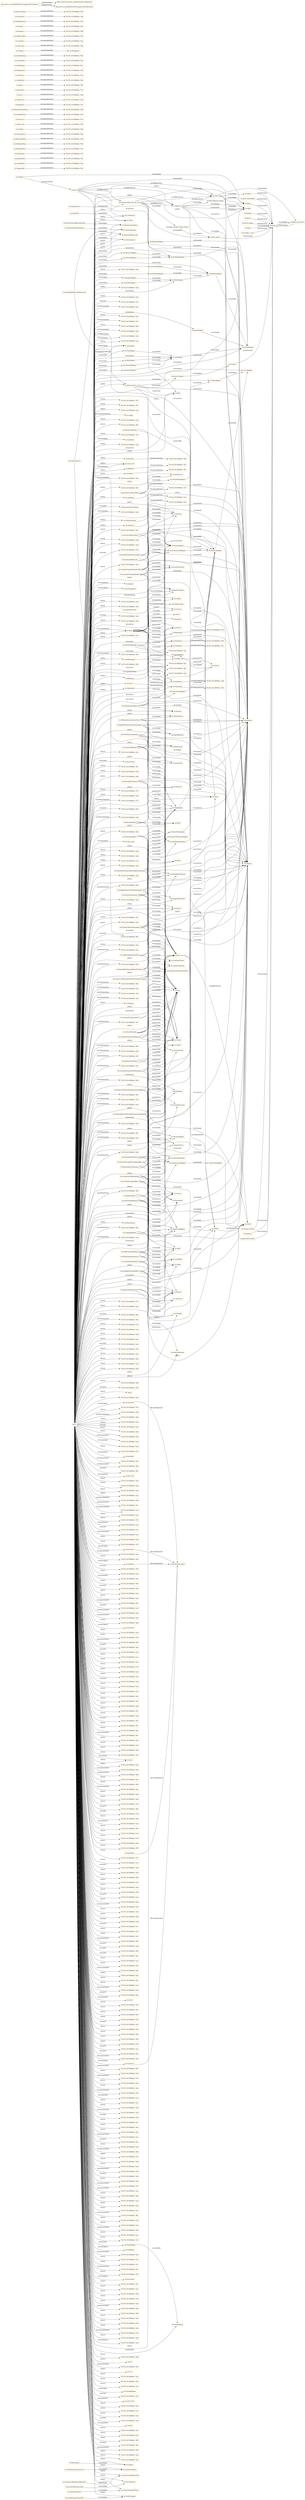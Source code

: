 digraph ar2dtool_diagram { 
rankdir=LR;
size="1501"
node [shape = rectangle, color="orange"]; "vin:DryWine" "vin:Tempranillo" "76157b:187c9f59d0a:-7fa4" "76157b:187c9f59d0a:-7f7a" "vin:AlsatianWine" "76157b:187c9f59d0a:-7f73" "vin:RedTableWine" "vin:FullBodiedWine" "76157b:187c9f59d0a:-7f55" "76157b:187c9f59d0a:-7ffc" "76157b:187c9f59d0a:-7ed6" "76157b:187c9f59d0a:-7fb5" "76157b:187c9f59d0a:-7f84" "76157b:187c9f59d0a:-7f80" "76157b:187c9f59d0a:-7fc8" "vin:Meursault" "76157b:187c9f59d0a:-7f19" "76157b:187c9f59d0a:-7eb9" "vin:DryWhiteWine" "vin:GermanWine" "76157b:187c9f59d0a:-7edd" "vin:Beaujolais" "76157b:187c9f59d0a:-7f2a" "vin:WhiteLoire" "vin:RedWine" "vin:Tours" "vin:RoseWine" "vin:Anjou" "76157b:187c9f59d0a:-7fbf" "76157b:187c9f59d0a:-7f3d" "vin:Riesling" "vin:SweetWine" "vin:WineBody" "76157b:187c9f59d0a:-7f0a" "vin:Medoc" "vin:RedBordeaux" "76157b:187c9f59d0a:-7ff4" "76157b:187c9f59d0a:-7f50" "vin:Quality" "76157b:187c9f59d0a:-7fa7" "vin:TableWine" "76157b:187c9f59d0a:-7fbb" "76157b:187c9f59d0a:-7ef3" "76157b:187c9f59d0a:-7f88" "vin:WineColor" "vin:StEmilion" "76157b:187c9f59d0a:-7ec6" "vin:DryRedWine" "vin:DryRiesling" "76157b:187c9f59d0a:-7f61" "76157b:187c9f59d0a:-7f8c" "76157b:187c9f59d0a:-7f27" "vin:WhiteBurgundy" "76157b:187c9f59d0a:-7f39" "vin:Bordeaux" "76157b:187c9f59d0a:-7ef7" "vin:Wine" "76157b:187c9f59d0a:-7f2d" "76157b:187c9f59d0a:-7f04" "76157b:187c9f59d0a:-7fe4" "vin:VintageYear" "76157b:187c9f59d0a:-7eff" "vin:RedBurgundy" "76157b:187c9f59d0a:-7ed2" "76157b:187c9f59d0a:-7f23" "76157b:187c9f59d0a:-7fa1" "vin:WhiteNonSweetWine" "vin:Burgundy" "76157b:187c9f59d0a:-7fc4" "76157b:187c9f59d0a:-7fd6" "76157b:187c9f59d0a:-7f6e" "vin:WineFlavor" "vin:Muscadet" "76157b:187c9f59d0a:-7fae" "vin:CaliforniaWine" "76157b:187c9f59d0a:-7eb5" "vin:Winery" "vin:WineSugar" "76157b:187c9f59d0a:-7f66" "76157b:187c9f59d0a:-7f76" "76157b:187c9f59d0a:-7ee3" "vin:ItalianWine" "76157b:187c9f59d0a:-7f4b" "76157b:187c9f59d0a:-7ead" "76157b:187c9f59d0a:-7f59" "vin:Pauillac" "vin:LateHarvest" "76157b:187c9f59d0a:-7f9c" "vin:WhiteBordeaux" "76157b:187c9f59d0a:-7fd2" "76157b:187c9f59d0a:-7f6a" "76157b:187c9f59d0a:-7fec" "vin:TexasWine" "vin:Loire" "76157b:187c9f59d0a:-7f94" "vin:Margaux" "76157b:187c9f59d0a:-7ed9" "76157b:187c9f59d0a:-7f8f" "76157b:187c9f59d0a:-7fcd" "vin:CotesDOr" "vin:AmericanWine" "vin:Country" "vin:DessertWine" "vin:IceWine" "76157b:187c9f59d0a:-7eef" "76157b:187c9f59d0a:-7f0e" "vin:WhiteTableWine" "76157b:187c9f59d0a:-7ebd" "vin:Vintage" "vin:EarlyHarvest" "76157b:187c9f59d0a:-7ee0" "vin:WineDescriptor" "76157b:187c9f59d0a:-7ec1" "vin:FrenchWine" "76157b:187c9f59d0a:-7ff8" "76157b:187c9f59d0a:-7ee6" "76157b:187c9f59d0a:-7ea9" "76157b:187c9f59d0a:-7fe0" "vin:Sancerre" "76157b:187c9f59d0a:-7eeb" "vin:SweetRiesling" "76157b:187c9f59d0a:-7efb" "vin:Region" "vin:WhiteWine" "76157b:187c9f59d0a:-7f44" "vin:WineAcidity" "76157b:187c9f59d0a:-7f97" "76157b:187c9f59d0a:-7f1d" ; /*classes style*/
	"vin:Campo_de_Borja" -> "vin:Spain" [ label = "vin:hasCountry" ];
	"vin:MariettaZinfandel" -> "vin:SonomaRegion" [ label = "vin:locatedIn" ];
	"vin:MariettaZinfandel" -> "vin:Dry" [ label = "vin:hasSugar" ];
	"vin:MariettaZinfandel" -> "vin:Marietta" [ label = "vin:hasMaker" ];
	"vin:MariettaZinfandel" -> "vin:Moderate" [ label = "vin:hasFlavor" ];
	"vin:MariettaZinfandel" -> "vin:Medium" [ label = "vin:hasBody" ];
	"vin:SeanThackreySiriusPetiteSyrah" -> "vin:NapaRegion" [ label = "vin:locatedIn" ];
	"vin:SeanThackreySiriusPetiteSyrah" -> "vin:Dry" [ label = "vin:hasSugar" ];
	"vin:SeanThackreySiriusPetiteSyrah" -> "vin:SeanThackrey" [ label = "vin:hasMaker" ];
	"vin:SeanThackreySiriusPetiteSyrah" -> "vin:Strong" [ label = "vin:hasFlavor" ];
	"vin:SeanThackreySiriusPetiteSyrah" -> "vin:Full" [ label = "vin:hasBody" ];
	"vin:MariettaCabernetSauvignon" -> "vin:SonomaRegion" [ label = "vin:locatedIn" ];
	"vin:MariettaCabernetSauvignon" -> "vin:Dry" [ label = "vin:hasSugar" ];
	"vin:MariettaCabernetSauvignon" -> "vin:Marietta" [ label = "vin:hasMaker" ];
	"vin:MariettaCabernetSauvignon" -> "vin:Moderate" [ label = "vin:hasFlavor" ];
	"vin:MariettaCabernetSauvignon" -> "vin:Medium" [ label = "vin:hasBody" ];
	"vin:PauillacRegion" -> "vin:MedocRegion" [ label = "vin:locatedIn" ];
	"vin:StGenevieveTexasWhite" -> "vin:CentralTexasRegion" [ label = "vin:locatedIn" ];
	"vin:StGenevieveTexasWhite" -> "vin:Dry" [ label = "vin:hasSugar" ];
	"vin:StGenevieveTexasWhite" -> "vin:StGenevieve" [ label = "vin:hasMaker" ];
	"vin:StGenevieveTexasWhite" -> "vin:Moderate" [ label = "vin:hasFlavor" ];
	"vin:FullBodiedWine" -> "76157b:187c9f59d0a:-7f88" [ label = "owl:equivalentClass" ];
	"vin:BordeauxRegion" -> "vin:FrenchRegion" [ label = "vin:locatedIn" ];
	"vin:hasBody" -> "vin:hasWineDescriptor" [ label = "rdfs:subPropertyOf" ];
	"vin:Adega_Familiar_Eladio_Pineiro" -> "vin:Rias_Baixas" [ label = "vin:hasRegion" ];
	"vin:Meursault" -> "76157b:187c9f59d0a:-7f50" [ label = "owl:equivalentClass" ];
	"vin:Mallorca" -> "vin:Spain" [ label = "vin:hasCountry" ];
	"vin:FoxenCheninBlanc" -> "vin:SantaBarbaraRegion" [ label = "vin:locatedIn" ];
	"vin:FoxenCheninBlanc" -> "vin:Dry" [ label = "vin:hasSugar" ];
	"vin:FoxenCheninBlanc" -> "vin:Foxen" [ label = "vin:hasMaker" ];
	"vin:FoxenCheninBlanc" -> "vin:Moderate" [ label = "vin:hasFlavor" ];
	"vin:FoxenCheninBlanc" -> "vin:Full" [ label = "vin:hasBody" ];
	"vin:TexasWine" -> "76157b:187c9f59d0a:-7eef" [ label = "owl:equivalentClass" ];
	"vin:NapaRegion" -> "vin:CaliforniaRegion" [ label = "vin:locatedIn" ];
	"vin:MountadamRiesling" -> "vin:SouthAustraliaRegion" [ label = "vin:locatedIn" ];
	"vin:MountadamRiesling" -> "vin:Dry" [ label = "vin:hasSugar" ];
	"vin:MountadamRiesling" -> "vin:Mountadam" [ label = "vin:hasMaker" ];
	"vin:MountadamRiesling" -> "vin:Delicate" [ label = "vin:hasFlavor" ];
	"vin:MountadamRiesling" -> "vin:Medium" [ label = "vin:hasBody" ];
	"vin:LoireRegion" -> "vin:FrenchRegion" [ label = "vin:locatedIn" ];
	"vin:CorbansSauvignonBlanc" -> "vin:NewZealandRegion" [ label = "vin:locatedIn" ];
	"vin:CorbansSauvignonBlanc" -> "vin:Dry" [ label = "vin:hasSugar" ];
	"vin:CorbansSauvignonBlanc" -> "vin:Corbans" [ label = "vin:hasMaker" ];
	"vin:CorbansSauvignonBlanc" -> "vin:Strong" [ label = "vin:hasFlavor" ];
	"vin:CorbansSauvignonBlanc" -> "vin:Medium" [ label = "vin:hasBody" ];
	"vin:WhiteBurgundy" -> "76157b:187c9f59d0a:-7ee3" [ label = "owl:equivalentClass" ];
	"vin:Pauillac" -> "76157b:187c9f59d0a:-7f44" [ label = "owl:equivalentClass" ];
	"vin:Jerez-Xeres-Sherry" -> "vin:Spain" [ label = "vin:hasCountry" ];
	"vin:CortonMontrachetWhiteBurgundy" -> "vin:Dry" [ label = "vin:hasSugar" ];
	"vin:CortonMontrachetWhiteBurgundy" -> "vin:CortonMontrachet" [ label = "vin:hasMaker" ];
	"vin:CortonMontrachetWhiteBurgundy" -> "vin:Strong" [ label = "vin:hasFlavor" ];
	"vin:CortonMontrachetWhiteBurgundy" -> "vin:Full" [ label = "vin:hasBody" ];
	"vin:BourgogneRegion" -> "vin:FrenchRegion" [ label = "vin:locatedIn" ];
	"vin:MountadamChardonnay" -> "vin:SouthAustraliaRegion" [ label = "vin:locatedIn" ];
	"vin:MountadamChardonnay" -> "vin:Dry" [ label = "vin:hasSugar" ];
	"vin:MountadamChardonnay" -> "vin:Mountadam" [ label = "vin:hasMaker" ];
	"vin:MountadamChardonnay" -> "vin:Strong" [ label = "vin:hasFlavor" ];
	"vin:MountadamChardonnay" -> "vin:Full" [ label = "vin:hasBody" ];
	"vin:DryWine" -> "76157b:187c9f59d0a:-7f94" [ label = "owl:equivalentClass" ];
	"vin:FrenchWine" -> "76157b:187c9f59d0a:-7f8c" [ label = "owl:equivalentClass" ];
	"vin:SauterneRegion" -> "vin:BordeauxRegion" [ label = "vin:locatedIn" ];
	"vin:Spain" -> "vin:Ribera_del_Duero" [ label = "vin:hasRegion" ];
	"vin:SelaksSauvignonBlanc" -> "vin:NewZealandRegion" [ label = "vin:locatedIn" ];
	"vin:SelaksSauvignonBlanc" -> "vin:Dry" [ label = "vin:hasSugar" ];
	"vin:SelaksSauvignonBlanc" -> "vin:Selaks" [ label = "vin:hasMaker" ];
	"vin:SelaksSauvignonBlanc" -> "vin:Moderate" [ label = "vin:hasFlavor" ];
	"vin:SelaksSauvignonBlanc" -> "vin:Medium" [ label = "vin:hasBody" ];
	"vin:SchlossRothermelTrochenbierenausleseRiesling" -> "vin:GermanyRegion" [ label = "vin:locatedIn" ];
	"vin:SchlossRothermelTrochenbierenausleseRiesling" -> "vin:Sweet" [ label = "vin:hasSugar" ];
	"vin:SchlossRothermelTrochenbierenausleseRiesling" -> "vin:SchlossRothermel" [ label = "vin:hasMaker" ];
	"vin:SchlossRothermelTrochenbierenausleseRiesling" -> "vin:Strong" [ label = "vin:hasFlavor" ];
	"vin:SchlossRothermelTrochenbierenausleseRiesling" -> "vin:Full" [ label = "vin:hasBody" ];
	"vin:StEmilionRegion" -> "vin:BordeauxRegion" [ label = "vin:locatedIn" ];
	"vin:BeaujolaisRegion" -> "vin:FrenchRegion" [ label = "vin:locatedIn" ];
	"vin:CorbansPrivateBinSauvignonBlanc" -> "vin:NewZealandRegion" [ label = "vin:locatedIn" ];
	"vin:CorbansPrivateBinSauvignonBlanc" -> "vin:Dry" [ label = "vin:hasSugar" ];
	"vin:CorbansPrivateBinSauvignonBlanc" -> "vin:Corbans" [ label = "vin:hasMaker" ];
	"vin:CorbansPrivateBinSauvignonBlanc" -> "vin:Strong" [ label = "vin:hasFlavor" ];
	"vin:CorbansPrivateBinSauvignonBlanc" -> "vin:Full" [ label = "vin:hasBody" ];
	"vin:Bordeaux" -> "76157b:187c9f59d0a:-7fe4" [ label = "owl:equivalentClass" ];
	"vin:CongressSpringsSemillon" -> "vin:Dry" [ label = "vin:hasSugar" ];
	"vin:CongressSpringsSemillon" -> "vin:CongressSprings" [ label = "vin:hasMaker" ];
	"vin:CongressSpringsSemillon" -> "vin:Moderate" [ label = "vin:hasFlavor" ];
	"vin:CongressSpringsSemillon" -> "vin:Medium" [ label = "vin:hasBody" ];
	"vin:RedBordeaux" -> "76157b:187c9f59d0a:-7f2d" [ label = "owl:equivalentClass" ];
	"vin:Jerez_Amontillado" -> "vin:Spain" [ label = "vin:hasCountry" ];
	"vin:Rias_Baixas" -> "vin:Spain" [ label = "vin:hasCountry" ];
	"vin:AlsatianWine" -> "76157b:187c9f59d0a:-7ffc" [ label = "owl:equivalentClass" ];
	"vin:RedTableWine" -> "76157b:187c9f59d0a:-7f27" [ label = "owl:equivalentClass" ];
	"vin:Tours" -> "76157b:187c9f59d0a:-7eeb" [ label = "owl:equivalentClass" ];
	"vin:CotesDOr" -> "76157b:187c9f59d0a:-7fae" [ label = "owl:equivalentClass" ];
	"vin:SweetRiesling" -> "76157b:187c9f59d0a:-7f04" [ label = "owl:equivalentClass" ];
	"vin:Medoc" -> "76157b:187c9f59d0a:-7f61" [ label = "owl:equivalentClass" ];
	"vin:TaylorPort" -> "vin:Taylor" [ label = "vin:hasMaker" ];
	"vin:ChateauChevalBlancStEmilion" -> "vin:ChateauChevalBlanc" [ label = "vin:hasMaker" ];
	"vin:Envidiacochina_tete_de_cuvee" -> "vin:Malvasia" [ label = "owl:differentFrom" ];
	"vin:Envidiacochina_tete_de_cuvee" -> "vin:Adega_Familiar_Eladio_Pineiro" [ label = "vin:hasMaker" ];
	"vin:Envidiacochina_tete_de_cuvee" -> "vin:Moderate" [ label = "vin:hasFlavor" ];
	"vin:Envidiacochina_tete_de_cuvee" -> "vin:High" [ label = "vin:hasAcidity" ];
	"vin:Envidiacochina_tete_de_cuvee" -> "vin:Medium" [ label = "vin:hasBody" ];
	"vin:Envidiacochina_tete_de_cuvee" -> "vin:Rias_Baixas" [ label = "vin:hasRegion" ];
	"vin:Envidiacochina_tete_de_cuvee" -> "vin:Tinto" [ label = "owl:differentFrom" ];
	"vin:ChateauMorgonBeaujolais" -> "vin:ChateauMorgon" [ label = "vin:hasMaker" ];
	"vin:ChateauDeMeursaultMeursault" -> "vin:ChateauDeMeursault" [ label = "vin:hasMaker" ];
	"vin:ChateauDeMeursaultMeursault" -> "vin:Moderate" [ label = "vin:hasFlavor" ];
	"vin:WhiteNonSweetWine" -> "76157b:187c9f59d0a:-7edd" [ label = "owl:equivalentClass" ];
	"vin:Alvaro_Palacios" -> "vin:Priorato" [ label = "vin:hasRegion" ];
	"vin:RoseDAnjou" -> "vin:DAnjou" [ label = "vin:hasMaker" ];
	"vin:hasSugar" -> "vin:hasWineDescriptor" [ label = "rdfs:subPropertyOf" ];
	"vin:Muscadet" -> "76157b:187c9f59d0a:-7f4b" [ label = "owl:equivalentClass" ];
	"vin:CotesDOrRegion" -> "vin:BourgogneRegion" [ label = "vin:locatedIn" ];
	"vin:WineColor" -> "76157b:187c9f59d0a:-7ebd" [ label = "owl:equivalentClass" ];
	"vin:ElyseZinfandel" -> "vin:NapaRegion" [ label = "vin:locatedIn" ];
	"vin:ElyseZinfandel" -> "vin:Dry" [ label = "vin:hasSugar" ];
	"vin:ElyseZinfandel" -> "vin:Elyse" [ label = "vin:hasMaker" ];
	"vin:ElyseZinfandel" -> "vin:Moderate" [ label = "vin:hasFlavor" ];
	"vin:ElyseZinfandel" -> "vin:Full" [ label = "vin:hasBody" ];
	"vin:SweetWine" -> "76157b:187c9f59d0a:-7efb" [ label = "owl:equivalentClass" ];
	"vin:LongridgeMerlot" -> "vin:NewZealandRegion" [ label = "vin:locatedIn" ];
	"vin:LongridgeMerlot" -> "vin:Dry" [ label = "vin:hasSugar" ];
	"vin:LongridgeMerlot" -> "vin:Longridge" [ label = "vin:hasMaker" ];
	"vin:LongridgeMerlot" -> "vin:Moderate" [ label = "vin:hasFlavor" ];
	"vin:LongridgeMerlot" -> "vin:Light" [ label = "vin:hasBody" ];
	"vin:KathrynKennedyLateral" -> "vin:Dry" [ label = "vin:hasSugar" ];
	"vin:KathrynKennedyLateral" -> "vin:KathrynKennedy" [ label = "vin:hasMaker" ];
	"vin:KathrynKennedyLateral" -> "vin:Delicate" [ label = "vin:hasFlavor" ];
	"vin:KathrynKennedyLateral" -> "vin:Medium" [ label = "vin:hasBody" ];
	"vin:MountEdenVineyardEdnaValleyChardonnay" -> "vin:EdnaValleyRegion" [ label = "vin:locatedIn" ];
	"vin:MountEdenVineyardEdnaValleyChardonnay" -> "vin:Dry" [ label = "vin:hasSugar" ];
	"vin:MountEdenVineyardEdnaValleyChardonnay" -> "vin:MountEdenVineyard" [ label = "vin:hasMaker" ];
	"vin:MountEdenVineyardEdnaValleyChardonnay" -> "vin:Moderate" [ label = "vin:hasFlavor" ];
	"vin:MountEdenVineyardEdnaValleyChardonnay" -> "vin:Medium" [ label = "vin:hasBody" ];
	"vin:hasFlavor" -> "vin:hasWineDescriptor" [ label = "rdfs:subPropertyOf" ];
	"vin:Loire" -> "76157b:187c9f59d0a:-7f6a" [ label = "owl:equivalentClass" ];
	"vin:AnjouRegion" -> "vin:LoireRegion" [ label = "vin:locatedIn" ];
	"vin:BancroftChardonnay" -> "vin:NapaRegion" [ label = "vin:locatedIn" ];
	"vin:BancroftChardonnay" -> "vin:Dry" [ label = "vin:hasSugar" ];
	"vin:BancroftChardonnay" -> "vin:Bancroft" [ label = "vin:hasMaker" ];
	"vin:BancroftChardonnay" -> "vin:Moderate" [ label = "vin:hasFlavor" ];
	"vin:BancroftChardonnay" -> "vin:Medium" [ label = "vin:hasBody" ];
	"vin:SaucelitoCanyonZinfandel1998" -> "vin:ArroyoGrandeRegion" [ label = "vin:locatedIn" ];
	"vin:SaucelitoCanyonZinfandel1998" -> "vin:Year1998" [ label = "vin:hasVintageYear" ];
	"vin:SaucelitoCanyonZinfandel1998" -> "vin:Dry" [ label = "vin:hasSugar" ];
	"vin:SaucelitoCanyonZinfandel1998" -> "vin:SaucelitoCanyon" [ label = "vin:hasMaker" ];
	"vin:SaucelitoCanyonZinfandel1998" -> "vin:Moderate" [ label = "vin:hasFlavor" ];
	"vin:SaucelitoCanyonZinfandel1998" -> "vin:Medium" [ label = "vin:hasBody" ];
	"vin:ClosDeLaPoussieSancerre" -> "vin:ClosDeLaPoussie" [ label = "vin:hasMaker" ];
	"vin:CentralTexasRegion" -> "vin:TexasRegion" [ label = "vin:locatedIn" ];
	"vin:ChiantiRegion" -> "vin:ItalianRegion" [ label = "vin:locatedIn" ];
	"vin:IceWine" -> "76157b:187c9f59d0a:-7f80" [ label = "owl:equivalentClass" ];
	"vin:CaliforniaRegion" -> "vin:USRegion" [ label = "vin:locatedIn" ];
	"vin:Beaujolais" -> "76157b:187c9f59d0a:-7fec" [ label = "owl:equivalentClass" ];
	"vin:MendocinoRegion" -> "vin:CaliforniaRegion" [ label = "vin:locatedIn" ];
	"vin:MendocinoRegion" -> "vin:SonomaRegion" [ label = "vin:adjacentRegion" ];
	"vin:ChiantiClassico" -> "vin:McGuinnesso" [ label = "vin:hasMaker" ];
	"vin:ChiantiClassico" -> "vin:Medium" [ label = "vin:hasBody" ];
	"vin:Aurus" -> "vin:Malvasia" [ label = "owl:differentFrom" ];
	"vin:Aurus" -> "vin:Tinto" [ label = "owl:differentFrom" ];
	"vin:Aurus" -> "vin:Moderate" [ label = "vin:hasFlavor" ];
	"vin:Aurus" -> "vin:Red" [ label = "vin:hasColor" ];
	"vin:Aurus" -> "vin:Envidiacochina_tete_de_cuvee" [ label = "owl:differentFrom" ];
	"vin:Aurus" -> "vin:Finca_Dofi" [ label = "owl:differentFrom" ];
	"vin:Aurus" -> "vin:High" [ label = "vin:hasAcidity" ];
	"vin:Aurus" -> "vin:Full" [ label = "vin:hasBody" ];
	"vin:MountadamPinotNoir" -> "vin:SouthAustraliaRegion" [ label = "vin:locatedIn" ];
	"vin:MountadamPinotNoir" -> "vin:Dry" [ label = "vin:hasSugar" ];
	"vin:MountadamPinotNoir" -> "vin:Mountadam" [ label = "vin:hasMaker" ];
	"vin:MountadamPinotNoir" -> "vin:Moderate" [ label = "vin:hasFlavor" ];
	"vin:MountadamPinotNoir" -> "vin:Medium" [ label = "vin:hasBody" ];
	"vin:RedWine" -> "76157b:187c9f59d0a:-7f23" [ label = "owl:equivalentClass" ];
	"vin:MountEdenVineyardEstatePinotNoir" -> "vin:EdnaValleyRegion" [ label = "vin:locatedIn" ];
	"vin:MountEdenVineyardEstatePinotNoir" -> "vin:Dry" [ label = "vin:hasSugar" ];
	"vin:MountEdenVineyardEstatePinotNoir" -> "vin:MountEdenVineyard" [ label = "vin:hasMaker" ];
	"vin:MountEdenVineyardEstatePinotNoir" -> "vin:Strong" [ label = "vin:hasFlavor" ];
	"vin:MountEdenVineyardEstatePinotNoir" -> "vin:Full" [ label = "vin:hasBody" ];
	"vin:Burgundy" -> "76157b:187c9f59d0a:-7fe0" [ label = "owl:equivalentClass" ];
	"vin:RedBurgundy" -> "76157b:187c9f59d0a:-7f2a" [ label = "owl:equivalentClass" ];
	"vin:SonomaRegion" -> "vin:CaliforniaRegion" [ label = "vin:locatedIn" ];
	"vin:Malvasia" -> "vin:Moderate" [ label = "vin:hasFlavor" ];
	"vin:Malvasia" -> "vin:White" [ label = "vin:hasColor" ];
	"vin:Malvasia" -> "vin:Rioja" [ label = "vin:hasRegion" ];
	"vin:Malvasia" -> "vin:Medium" [ label = "vin:hasBody" ];
	"vin:Malvasia" -> "vin:High" [ label = "vin:hasAcidity" ];
	"vin:Malvasia" -> "vin:Tinto" [ label = "owl:differentFrom" ];
	"vin:Malvasia" -> "vin:Abel_Mendoza_Monge" [ label = "vin:hasMaker" ];
	"vin:hasAcidity" -> "vin:hasWineDescriptor" [ label = "rdfs:subPropertyOf" ];
	"vin:Aalto" -> "vin:Spain" [ label = "vin:hasCountry" ];
	"vin:ChateauLafiteRothschildPauillac" -> "vin:ChateauLafiteRothschild" [ label = "vin:hasMaker" ];
	"vin:GaryFarrellMerlot" -> "vin:SonomaRegion" [ label = "vin:locatedIn" ];
	"vin:GaryFarrellMerlot" -> "vin:Dry" [ label = "vin:hasSugar" ];
	"vin:GaryFarrellMerlot" -> "vin:GaryFarrell" [ label = "vin:hasMaker" ];
	"vin:GaryFarrellMerlot" -> "vin:Moderate" [ label = "vin:hasFlavor" ];
	"vin:GaryFarrellMerlot" -> "vin:Medium" [ label = "vin:hasBody" ];
	"vin:Alella" -> "vin:Spain" [ label = "vin:hasCountry" ];
	"vin:StonleighSauvignonBlanc" -> "vin:NewZealandRegion" [ label = "vin:locatedIn" ];
	"vin:StonleighSauvignonBlanc" -> "vin:Dry" [ label = "vin:hasSugar" ];
	"vin:StonleighSauvignonBlanc" -> "vin:Stonleigh" [ label = "vin:hasMaker" ];
	"vin:StonleighSauvignonBlanc" -> "vin:Delicate" [ label = "vin:hasFlavor" ];
	"vin:StonleighSauvignonBlanc" -> "vin:Medium" [ label = "vin:hasBody" ];
	"vin:Abel_Mendoza_Monge" -> "vin:Rioja" [ label = "vin:hasRegion" ];
	"vin:TableWine" -> "76157b:187c9f59d0a:-7ef7" [ label = "owl:equivalentClass" ];
	"vin:GermanWine" -> "76157b:187c9f59d0a:-7f84" [ label = "owl:equivalentClass" ];
	"vin:CotturiZinfandel" -> "vin:SonomaRegion" [ label = "vin:locatedIn" ];
	"vin:CotturiZinfandel" -> "vin:Dry" [ label = "vin:hasSugar" ];
	"vin:CotturiZinfandel" -> "vin:Cotturi" [ label = "vin:hasMaker" ];
	"vin:CotturiZinfandel" -> "vin:Strong" [ label = "vin:hasFlavor" ];
	"vin:CotturiZinfandel" -> "vin:Full" [ label = "vin:hasBody" ];
	"vin:WineBody" -> "76157b:187c9f59d0a:-7ec1" [ label = "owl:equivalentClass" ];
	"vin:SaucelitoCanyonZinfandel" -> "vin:ArroyoGrandeRegion" [ label = "vin:locatedIn" ];
	"vin:SaucelitoCanyonZinfandel" -> "vin:Dry" [ label = "vin:hasSugar" ];
	"vin:SaucelitoCanyonZinfandel" -> "vin:SaucelitoCanyon" [ label = "vin:hasMaker" ];
	"vin:SaucelitoCanyonZinfandel" -> "vin:Moderate" [ label = "vin:hasFlavor" ];
	"vin:SaucelitoCanyonZinfandel" -> "vin:Medium" [ label = "vin:hasBody" ];
	"vin:LaneTannerPinotNoir" -> "vin:SantaBarbaraRegion" [ label = "vin:locatedIn" ];
	"vin:LaneTannerPinotNoir" -> "vin:Dry" [ label = "vin:hasSugar" ];
	"vin:LaneTannerPinotNoir" -> "vin:LaneTanner" [ label = "vin:hasMaker" ];
	"vin:LaneTannerPinotNoir" -> "vin:Delicate" [ label = "vin:hasFlavor" ];
	"vin:LaneTannerPinotNoir" -> "vin:Light" [ label = "vin:hasBody" ];
	"vin:WhiteWine" -> "76157b:187c9f59d0a:-7ed2" [ label = "owl:equivalentClass" ];
	"vin:WhitehallLaneCabernetFranc" -> "vin:NapaRegion" [ label = "vin:locatedIn" ];
	"vin:WhitehallLaneCabernetFranc" -> "vin:Dry" [ label = "vin:hasSugar" ];
	"vin:WhitehallLaneCabernetFranc" -> "vin:WhitehallLane" [ label = "vin:hasMaker" ];
	"vin:WhitehallLaneCabernetFranc" -> "vin:Moderate" [ label = "vin:hasFlavor" ];
	"vin:WhitehallLaneCabernetFranc" -> "vin:Medium" [ label = "vin:hasBody" ];
	"vin:Dry" -> "vin:Sweet" [ label = "owl:differentFrom" ];
	"vin:Dry" -> "vin:OffDry" [ label = "owl:differentFrom" ];
	"vin:Rioja" -> "vin:Spain" [ label = "vin:hasCountry" ];
	"vin:Sancerre" -> "76157b:187c9f59d0a:-7f19" [ label = "owl:equivalentClass" ];
	"vin:Pla_de_Bages" -> "vin:Spain" [ label = "vin:hasCountry" ];
	"vin:StEmilion" -> "76157b:187c9f59d0a:-7f0a" [ label = "owl:equivalentClass" ];
	"vin:PageMillWineryCabernetSauvignon" -> "vin:NapaRegion" [ label = "vin:locatedIn" ];
	"vin:PageMillWineryCabernetSauvignon" -> "vin:Dry" [ label = "vin:hasSugar" ];
	"vin:PageMillWineryCabernetSauvignon" -> "vin:PageMillWinery" [ label = "vin:hasMaker" ];
	"vin:PageMillWineryCabernetSauvignon" -> "vin:Moderate" [ label = "vin:hasFlavor" ];
	"vin:PageMillWineryCabernetSauvignon" -> "vin:Medium" [ label = "vin:hasBody" ];
	"vin:Ribera_del_Duero" -> "vin:Spain" [ label = "vin:hasCountry" ];
	"vin:WineAcidity" -> "76157b:187c9f59d0a:-7ec6" [ label = "owl:equivalentClass" ];
	"vin:Finca_Dofi" -> "vin:Moderate" [ label = "vin:hasFlavor" ];
	"vin:Finca_Dofi" -> "vin:Full" [ label = "vin:hasBody" ];
	"vin:Finca_Dofi" -> "vin:Red" [ label = "vin:hasColor" ];
	"vin:Finca_Dofi" -> "vin:High" [ label = "vin:hasAcidity" ];
	"vin:Finca_Dofi" -> "vin:Alvaro_Palacios" [ label = "vin:hasMaker" ];
	"vin:MariettaPetiteSyrah" -> "vin:SonomaRegion" [ label = "vin:locatedIn" ];
	"vin:MariettaPetiteSyrah" -> "vin:Dry" [ label = "vin:hasSugar" ];
	"vin:MariettaPetiteSyrah" -> "vin:Marietta" [ label = "vin:hasMaker" ];
	"vin:MariettaPetiteSyrah" -> "vin:Moderate" [ label = "vin:hasFlavor" ];
	"vin:MariettaPetiteSyrah" -> "vin:Medium" [ label = "vin:hasBody" ];
	"vin:WhiteTableWine" -> "76157b:187c9f59d0a:-7ed6" [ label = "owl:equivalentClass" ];
	"vin:Margaux" -> "76157b:187c9f59d0a:-7f66" [ label = "owl:equivalentClass" ];
	"vin:SevreEtMaineMuscadet" -> "vin:SevreEtMaine" [ label = "vin:hasMaker" ];
	"vin:Priorato" -> "vin:Spain" [ label = "vin:hasCountry" ];
	"vin:SchlossVolradTrochenbierenausleseRiesling" -> "vin:GermanyRegion" [ label = "vin:locatedIn" ];
	"vin:SchlossVolradTrochenbierenausleseRiesling" -> "vin:Sweet" [ label = "vin:hasSugar" ];
	"vin:SchlossVolradTrochenbierenausleseRiesling" -> "vin:SchlossVolrad" [ label = "vin:hasMaker" ];
	"vin:SchlossVolradTrochenbierenausleseRiesling" -> "vin:Moderate" [ label = "vin:hasFlavor" ];
	"vin:SchlossVolradTrochenbierenausleseRiesling" -> "vin:Full" [ label = "vin:hasBody" ];
	"vin:EarlyHarvest" -> "vin:LateHarvest" [ label = "owl:disjointWith" ];
	"vin:ChateauDYchemSauterne" -> "vin:ChateauDYchem" [ label = "vin:hasMaker" ];
	"vin:ChateauDYchemSauterne" -> "vin:Strong" [ label = "vin:hasFlavor" ];
	"vin:Tempranillo" -> "76157b:187c9f59d0a:-7ef3" [ label = "owl:equivalentClass" ];
	"vin:Anjou" -> "76157b:187c9f59d0a:-7ff4" [ label = "owl:equivalentClass" ];
	"vin:Penedes" -> "vin:Spain" [ label = "vin:hasCountry" ];
	"vin:FormanCabernetSauvignon" -> "vin:NapaRegion" [ label = "vin:locatedIn" ];
	"vin:FormanCabernetSauvignon" -> "vin:Dry" [ label = "vin:hasSugar" ];
	"vin:FormanCabernetSauvignon" -> "vin:Forman" [ label = "vin:hasMaker" ];
	"vin:FormanCabernetSauvignon" -> "vin:Strong" [ label = "vin:hasFlavor" ];
	"vin:FormanCabernetSauvignon" -> "vin:Medium" [ label = "vin:hasBody" ];
	"vin:DryWhiteWine" -> "76157b:187c9f59d0a:-7f97" [ label = "owl:equivalentClass" ];
	"vin:SantaCruzMountainsRegion" -> "vin:CaliforniaRegion" [ label = "vin:locatedIn" ];
	"vin:MeursaultRegion" -> "vin:BourgogneRegion" [ label = "vin:locatedIn" ];
	"vin:MariettaOldVinesRed" -> "vin:SonomaRegion" [ label = "vin:locatedIn" ];
	"vin:MariettaOldVinesRed" -> "vin:Dry" [ label = "vin:hasSugar" ];
	"vin:MariettaOldVinesRed" -> "vin:Marietta" [ label = "vin:hasMaker" ];
	"vin:MariettaOldVinesRed" -> "vin:Moderate" [ label = "vin:hasFlavor" ];
	"vin:MariettaOldVinesRed" -> "vin:Medium" [ label = "vin:hasBody" ];
	"vin:CorbansDryWhiteRiesling" -> "vin:NewZealandRegion" [ label = "vin:locatedIn" ];
	"vin:CorbansDryWhiteRiesling" -> "vin:OffDry" [ label = "vin:hasSugar" ];
	"vin:CorbansDryWhiteRiesling" -> "vin:Corbans" [ label = "vin:hasMaker" ];
	"vin:CorbansDryWhiteRiesling" -> "vin:Moderate" [ label = "vin:hasFlavor" ];
	"vin:CorbansDryWhiteRiesling" -> "vin:Medium" [ label = "vin:hasBody" ];
	"vin:ChateauMargaux" -> "vin:ChateauMargauxWinery" [ label = "vin:hasMaker" ];
	"vin:hasColor" -> "vin:hasWineDescriptor" [ label = "rdfs:subPropertyOf" ];
	"vin:EdnaValleyRegion" -> "vin:CaliforniaRegion" [ label = "vin:locatedIn" ];
	"vin:AlsaceRegion" -> "vin:FrenchRegion" [ label = "vin:locatedIn" ];
	"vin:Bierzo" -> "vin:Spain" [ label = "vin:hasCountry" ];
	"vin:FormanChardonnay" -> "vin:NapaRegion" [ label = "vin:locatedIn" ];
	"vin:FormanChardonnay" -> "vin:Dry" [ label = "vin:hasSugar" ];
	"vin:FormanChardonnay" -> "vin:Forman" [ label = "vin:hasMaker" ];
	"vin:FormanChardonnay" -> "vin:Moderate" [ label = "vin:hasFlavor" ];
	"vin:FormanChardonnay" -> "vin:Full" [ label = "vin:hasBody" ];
	"vin:DryRedWine" -> "76157b:187c9f59d0a:-7fa4" [ label = "owl:equivalentClass" ];
	"vin:DryRiesling" -> "76157b:187c9f59d0a:-7fa1" [ label = "owl:equivalentClass" ];
	"vin:PulignyMontrachetWhiteBurgundy" -> "vin:Dry" [ label = "vin:hasSugar" ];
	"vin:PulignyMontrachetWhiteBurgundy" -> "vin:PulignyMontrachet" [ label = "vin:hasMaker" ];
	"vin:PulignyMontrachetWhiteBurgundy" -> "vin:Moderate" [ label = "vin:hasFlavor" ];
	"vin:PulignyMontrachetWhiteBurgundy" -> "vin:Medium" [ label = "vin:hasBody" ];
	"NULL" -> "vin:SaucelitoCanyon" [ label = "rdf:first" ];
	"NULL" -> "76157b:187c9f59d0a:-7e77" [ label = "rdf:rest" ];
	"NULL" -> "76157b:187c9f59d0a:-7e9a" [ label = "rdf:rest" ];
	"NULL" -> "vin:Strong" [ label = "rdf:first" ];
	"NULL" -> "76157b:187c9f59d0a:-7fd5" [ label = "owl:oneOf" ];
	"NULL" -> "76157b:187c9f59d0a:-7f93" [ label = "owl:intersectionOf" ];
	"NULL" -> "76157b:187c9f59d0a:-7e7d" [ label = "rdf:rest" ];
	"NULL" -> "76157b:187c9f59d0a:-7ec4" [ label = "rdf:rest" ];
	"NULL" -> "vin:SauterneRegion" [ label = "owl:hasValue" ];
	"NULL" -> "76157b:187c9f59d0a:-7fbf" [ label = "owl:allValuesFrom" ];
	"NULL" -> "76157b:187c9f59d0a:-7e98" [ label = "rdf:rest" ];
	"NULL" -> "76157b:187c9f59d0a:-7ebe" [ label = "rdf:rest" ];
	"NULL" -> "vin:Malvasia" [ label = "rdf:first" ];
	"NULL" -> "vin:Medium" [ label = "owl:hasValue" ];
	"NULL" -> "76157b:187c9f59d0a:-7ea8" [ label = "owl:oneOf" ];
	"NULL" -> "76157b:187c9f59d0a:-7f53" [ label = "rdf:rest" ];
	"NULL" -> "vin:GaryFarrell" [ label = "rdf:first" ];
	"NULL" -> "76157b:187c9f59d0a:-7e91" [ label = "rdf:rest" ];
	"NULL" -> "76157b:187c9f59d0a:-7e9e" [ label = "rdf:rest" ];
	"NULL" -> "76157b:187c9f59d0a:-7e23" [ label = "rdf:rest" ];
	"NULL" -> "vin:Marietta" [ label = "rdf:first" ];
	"NULL" -> "76157b:187c9f59d0a:-7e68" [ label = "rdf:rest" ];
	"NULL" -> "76157b:187c9f59d0a:-7e8b" [ label = "rdf:rest" ];
	"NULL" -> "76157b:187c9f59d0a:-7f38" [ label = "owl:oneOf" ];
	"NULL" -> "rdf:nil" [ label = "rdf:rest" ];
	"NULL" -> "76157b:187c9f59d0a:-7e6e" [ label = "rdf:rest" ];
	"NULL" -> "vin:ClosDeVougeot" [ label = "rdf:first" ];
	"NULL" -> "76157b:187c9f59d0a:-7f74" [ label = "rdf:rest" ];
	"NULL" -> "vin:Selaks" [ label = "rdf:first" ];
	"NULL" -> "vin:Strong" [ label = "owl:hasValue" ];
	"NULL" -> "76157b:187c9f59d0a:-7e6b" [ label = "owl:distinctMembers" ];
	"NULL" -> "76157b:187c9f59d0a:-7e89" [ label = "rdf:rest" ];
	"NULL" -> "vin:Riesling" [ label = "rdf:first" ];
	"NULL" -> "vin:WineColor" [ label = "owl:onClass" ];
	"NULL" -> "76157b:187c9f59d0a:-7e82" [ label = "rdf:rest" ];
	"NULL" -> "vin:BourgogneRegion" [ label = "owl:hasValue" ];
	"NULL" -> "vin:ChateauMargauxWinery" [ label = "rdf:first" ];
	"NULL" -> "76157b:187c9f59d0a:-7e62" [ label = "swrl:body" ];
	"NULL" -> "76157b:187c9f59d0a:-7e8f" [ label = "rdf:rest" ];
	"NULL" -> "76157b:187c9f59d0a:-7e59" [ label = "rdf:first" ];
	"NULL" -> "vin:Elyse" [ label = "rdf:first" ];
	"NULL" -> "vin:Longridge" [ label = "rdf:first" ];
	"NULL" -> "vin:ItalianRegion" [ label = "owl:hasValue" ];
	"NULL" -> "vin:WhiteWine" [ label = "rdf:first" ];
	"NULL" -> "xsd:positiveInteger" [ label = "owl:onDataRange" ];
	"NULL" -> "76157b:187c9f59d0a:-7ee5" [ label = "owl:intersectionOf" ];
	"NULL" -> "vin:PageMillWinery" [ label = "rdf:first" ];
	"NULL" -> "vin:Stonleigh" [ label = "rdf:first" ];
	"NULL" -> "76157b:187c9f59d0a:-7e58" [ label = "swrl:arguments" ];
	"NULL" -> "vin:High" [ label = "rdf:first" ];
	"NULL" -> "xsd:positiveInteger" [ label = "owl:someValuesFrom" ];
	"NULL" -> "76157b:187c9f59d0a:-7f1a" [ label = "rdf:rest" ];
	"NULL" -> "vin:RedWine" [ label = "rdf:first" ];
	"NULL" -> "vin:locatedIn" [ label = "owl:onProperty" ];
	"NULL" -> "76157b:187c9f59d0a:-7fa3" [ label = "owl:intersectionOf" ];
	"NULL" -> "76157b:187c9f59d0a:-7f96" [ label = "owl:intersectionOf" ];
	"NULL" -> "vin:Bordeaux" [ label = "rdf:first" ];
	"NULL" -> "76157b:187c9f59d0a:-7fd1" [ label = "owl:oneOf" ];
	"NULL" -> "vin:SeanThackrey" [ label = "rdf:first" ];
	"NULL" -> "vin:Very_bad" [ label = "swrl:argument2" ];
	"NULL" -> "vin:PeterMccoy" [ label = "rdf:first" ];
	"NULL" -> "vin:CaliforniaRegion" [ label = "rdf:first" ];
	"NULL" -> "vin:Ventana" [ label = "rdf:first" ];
	"NULL" -> "vin:LateHarvest" [ label = "rdf:first" ];
	"NULL" -> "76157b:187c9f59d0a:-7f3b" [ label = "rdf:rest" ];
	"NULL" -> "76157b:187c9f59d0a:-7f9c" [ label = "owl:allValuesFrom" ];
	"NULL" -> "76157b:187c9f59d0a:-7ee8" [ label = "rdf:rest" ];
	"NULL" -> "76157b:187c9f59d0a:-7e26" [ label = "rdf:rest" ];
	"NULL" -> "76157b:187c9f59d0a:-7e41" [ label = "rdf:first" ];
	"NULL" -> "vin:ChateauChevalBlanc" [ label = "rdf:first" ];
	"NULL" -> "76157b:187c9f59d0a:-7e66" [ label = "owl:distinctMembers" ];
	"NULL" -> "76157b:187c9f59d0a:-7fcc" [ label = "owl:intersectionOf" ];
	"NULL" -> "vin:hasSugar" [ label = "owl:onProperty" ];
	"NULL" -> "76157b:187c9f59d0a:-7fb5" [ label = "owl:allValuesFrom" ];
	"NULL" -> "76157b:187c9f59d0a:-7ea3" [ label = "owl:distinctMembers" ];
	"NULL" -> "76157b:187c9f59d0a:-7e4e" [ label = "rdf:first" ];
	"NULL" -> "76157b:187c9f59d0a:-7f70" [ label = "rdf:rest" ];
	"NULL" -> "76157b:187c9f59d0a:-7e3e" [ label = "swrl:arguments" ];
	"NULL" -> "76157b:187c9f59d0a:-7f3c" [ label = "owl:oneOf" ];
	"NULL" -> "76157b:187c9f59d0a:-7f18" [ label = "owl:intersectionOf" ];
	"NULL" -> "76157b:187c9f59d0a:-7e50" [ label = "rdf:first" ];
	"NULL" -> "76157b:187c9f59d0a:-7e72" [ label = "rdf:rest" ];
	"NULL" -> "vin:Taylor" [ label = "rdf:first" ];
	"NULL" -> "76157b:187c9f59d0a:-7eee" [ label = "owl:intersectionOf" ];
	"NULL" -> "76157b:187c9f59d0a:-7f4d" [ label = "rdf:rest" ];
	"NULL" -> "76157b:187c9f59d0a:-7eff" [ label = "owl:allValuesFrom" ];
	"NULL" -> "76157b:187c9f59d0a:-7f79" [ label = "owl:oneOf" ];
	"NULL" -> "76157b:187c9f59d0a:-7e25" [ label = "rdf:first" ];
	"NULL" -> "76157b:187c9f59d0a:-7e5c" [ label = "swrl:arguments" ];
	"NULL" -> "vin:LoireRegion" [ label = "owl:hasValue" ];
	"NULL" -> "76157b:187c9f59d0a:-7f95" [ label = "rdf:rest" ];
	"NULL" -> "76157b:187c9f59d0a:-7f58" [ label = "owl:oneOf" ];
	"NULL" -> "76157b:187c9f59d0a:-7e61" [ label = "rdf:first" ];
	"NULL" -> "76157b:187c9f59d0a:-7eda" [ label = "rdf:rest" ];
	"NULL" -> "76157b:187c9f59d0a:-7ff3" [ label = "owl:intersectionOf" ];
	"NULL" -> "76157b:187c9f59d0a:-7ec5" [ label = "owl:oneOf" ];
	"NULL" -> "76157b:187c9f59d0a:-7fad" [ label = "owl:intersectionOf" ];
	"NULL" -> "76157b:187c9f59d0a:-7f4a" [ label = "owl:intersectionOf" ];
	"NULL" -> "76157b:187c9f59d0a:-7eb0" [ label = "rdf:rest" ];
	"NULL" -> "vin:yearValue" [ label = "owl:onProperty" ];
	"NULL" -> "76157b:187c9f59d0a:-7e84" [ label = "rdf:rest" ];
	"NULL" -> "76157b:187c9f59d0a:-7fc8" [ label = "owl:allValuesFrom" ];
	"NULL" -> "vin:DessertWine" [ label = "rdf:first" ];
	"NULL" -> "76157b:187c9f59d0a:-7e34" [ label = "rdf:first" ];
	"NULL" -> "76157b:187c9f59d0a:-7f65" [ label = "owl:intersectionOf" ];
	"NULL" -> "vin:CongressSprings" [ label = "rdf:first" ];
	"NULL" -> "76157b:187c9f59d0a:-7fa6" [ label = "owl:oneOf" ];
	"NULL" -> "76157b:187c9f59d0a:-7f6e" [ label = "owl:allValuesFrom" ];
	"NULL" -> "vin:MargauxRegion" [ label = "owl:hasValue" ];
	"NULL" -> "vin:PauillacRegion" [ label = "owl:hasValue" ];
	"NULL" -> "vin:Loire" [ label = "rdf:first" ];
	"NULL" -> "vin:TexasRegion" [ label = "owl:hasValue" ];
	"NULL" -> "vin:CotesDOrRegion" [ label = "owl:hasValue" ];
	"NULL" -> "vin:SancerreRegion" [ label = "owl:hasValue" ];
	"NULL" -> "76157b:187c9f59d0a:-7e2a" [ label = "swrl:body" ];
	"NULL" -> "76157b:187c9f59d0a:-7ea1" [ label = "rdf:rest" ];
	"NULL" -> "76157b:187c9f59d0a:-7e5a" [ label = "rdf:rest" ];
	"NULL" -> "vin:Red" [ label = "owl:hasValue" ];
	"NULL" -> "vin:ChateauMorgon" [ label = "rdf:first" ];
	"NULL" -> "76157b:187c9f59d0a:-7e75" [ label = "rdf:rest" ];
	"NULL" -> "76157b:187c9f59d0a:-7e43" [ label = "rdf:first" ];
	"NULL" -> "vin:McGuinnesso" [ label = "rdf:first" ];
	"NULL" -> "76157b:187c9f59d0a:-7eec" [ label = "rdf:rest" ];
	"NULL" -> "76157b:187c9f59d0a:-7fd2" [ label = "owl:allValuesFrom" ];
	"NULL" -> "vin:Finca_Dofi" [ label = "rdf:first" ];
	"NULL" -> "76157b:187c9f59d0a:-7eb8" [ label = "owl:oneOf" ];
	"NULL" -> "76157b:187c9f59d0a:-7e7b" [ label = "rdf:rest" ];
	"NULL" -> "vin:CaliforniaRegion" [ label = "owl:hasValue" ];
	"NULL" -> "76157b:187c9f59d0a:-7ec2" [ label = "rdf:rest" ];
	"NULL" -> "76157b:187c9f59d0a:-7f9a" [ label = "rdf:rest" ];
	"NULL" -> "vin:ToursRegion" [ label = "owl:hasValue" ];
	"NULL" -> "76157b:187c9f59d0a:-7e51" [ label = "rdf:rest" ];
	"NULL" -> "vin:Cotturi" [ label = "rdf:first" ];
	"NULL" -> "76157b:187c9f59d0a:-7e96" [ label = "rdf:rest" ];
	"NULL" -> "76157b:187c9f59d0a:-7fc2" [ label = "rdf:rest" ];
	"NULL" -> "76157b:187c9f59d0a:-7e4b" [ label = "rdf:rest" ];
	"NULL" -> "76157b:187c9f59d0a:-7f54" [ label = "owl:oneOf" ];
	"NULL" -> "76157b:187c9f59d0a:-7f91" [ label = "rdf:rest" ];
	"NULL" -> "76157b:187c9f59d0a:-7f9e" [ label = "rdf:rest" ];
	"NULL" -> "76157b:187c9f59d0a:-7ff7" [ label = "owl:intersectionOf" ];
	"NULL" -> "76157b:187c9f59d0a:-7eb3" [ label = "rdf:rest" ];
	"NULL" -> "vin:ClosDeLaPoussie" [ label = "rdf:first" ];
	"NULL" -> "76157b:187c9f59d0a:-7e42" [ label = "rdf:rest" ];
	"NULL" -> "76157b:187c9f59d0a:-7fdd" [ label = "rdf:rest" ];
	"NULL" -> "vin:GermanyRegion" [ label = "owl:hasValue" ];
	"NULL" -> "76157b:187c9f59d0a:-7e87" [ label = "rdf:rest" ];
	"NULL" -> "vin:Rose" [ label = "rdf:first" ];
	"NULL" -> "76157b:187c9f59d0a:-7e5d" [ label = "rdf:first" ];
	"NULL" -> "vin:ChateauDeMeursault" [ label = "rdf:first" ];
	"NULL" -> "76157b:187c9f59d0a:-7f4f" [ label = "owl:intersectionOf" ];
	"NULL" -> "76157b:187c9f59d0a:-7f69" [ label = "owl:intersectionOf" ];
	"NULL" -> "76157b:187c9f59d0a:-7fb3" [ label = "rdf:rest" ];
	"NULL" -> "76157b:187c9f59d0a:-7f89" [ label = "rdf:rest" ];
	"NULL" -> "vin:Mountadam" [ label = "rdf:first" ];
	"NULL" -> "76157b:187c9f59d0a:-7eea" [ label = "owl:intersectionOf" ];
	"NULL" -> "76157b:187c9f59d0a:-7e80" [ label = "rdf:rest" ];
	"NULL" -> "76157b:187c9f59d0a:-7e8d" [ label = "rdf:rest" ];
	"NULL" -> "vin:Forman" [ label = "rdf:first" ];
	"NULL" -> "76157b:187c9f59d0a:-7e57" [ label = "rdf:rest" ];
	"NULL" -> "76157b:187c9f59d0a:-7f9b" [ label = "owl:oneOf" ];
	"NULL" -> "vin:Foxen" [ label = "rdf:first" ];
	"NULL" -> "vin:Medium" [ label = "rdf:first" ];
	"NULL" -> "vin:Sweet" [ label = "owl:hasValue" ];
	"NULL" -> "76157b:187c9f59d0a:-7ead" [ label = "owl:allValuesFrom" ];
	"NULL" -> "76157b:187c9f59d0a:-7e35" [ label = "swrl:body" ];
	"NULL" -> "76157b:187c9f59d0a:-7fd4" [ label = "rdf:rest" ];
	"NULL" -> "vin:StGenevieve" [ label = "rdf:first" ];
	"NULL" -> "76157b:187c9f59d0a:-7e24" [ label = "swrl:arguments" ];
	"NULL" -> "76157b:187c9f59d0a:-7f63" [ label = "rdf:rest" ];
	"NULL" -> "76157b:187c9f59d0a:-7e33" [ label = "rdf:rest" ];
	"NULL" -> "vin:Red" [ label = "rdf:first" ];
	"NULL" -> "vin:Full" [ label = "owl:hasValue" ];
	"NULL" -> "76157b:187c9f59d0a:-7e78" [ label = "rdf:rest" ];
	"NULL" -> "76157b:187c9f59d0a:-7e9b" [ label = "rdf:rest" ];
	"NULL" -> "76157b:187c9f59d0a:-7ff5" [ label = "rdf:rest" ];
	"NULL" -> "76157b:187c9f59d0a:-7e71" [ label = "rdf:rest" ];
	"NULL" -> "76157b:187c9f59d0a:-7e7e" [ label = "rdf:rest" ];
	"NULL" -> "76157b:187c9f59d0a:-7eb4" [ label = "owl:oneOf" ];
	"NULL" -> "76157b:187c9f59d0a:-7ebf" [ label = "rdf:rest" ];
	"NULL" -> "76157b:187c9f59d0a:-7e99" [ label = "rdf:rest" ];
	"NULL" -> "76157b:187c9f59d0a:-7e3f" [ label = "rdf:first" ];
	"NULL" -> "76157b:187c9f59d0a:-7f76" [ label = "owl:allValuesFrom" ];
	"NULL" -> "vin:USRegion" [ label = "owl:hasValue" ];
	"NULL" -> "vin:TableWine" [ label = "rdf:first" ];
	"NULL" -> "76157b:187c9f59d0a:-7e92" [ label = "rdf:rest" ];
	"NULL" -> "76157b:187c9f59d0a:-7e9f" [ label = "rdf:rest" ];
	"NULL" -> "76157b:187c9f59d0a:-7fbb" [ label = "owl:allValuesFrom" ];
	"NULL" -> "76157b:187c9f59d0a:-7ec0" [ label = "owl:oneOf" ];
	"NULL" -> "76157b:187c9f59d0a:-7e69" [ label = "rdf:rest" ];
	"NULL" -> "vin:Region" [ label = "owl:someValuesFrom" ];
	"NULL" -> "vin:WhiteBurgundy" [ label = "rdf:first" ];
	"NULL" -> "76157b:187c9f59d0a:-7edf" [ label = "owl:intersectionOf" ];
	"NULL" -> "vin:Dry" [ label = "owl:hasValue" ];
	"NULL" -> "76157b:187c9f59d0a:-7f24" [ label = "rdf:rest" ];
	"NULL" -> "76157b:187c9f59d0a:-7eb6" [ label = "rdf:rest" ];
	"NULL" -> "76157b:187c9f59d0a:-7f8f" [ label = "owl:allValuesFrom" ];
	"NULL" -> "vin:SevreEtMaine" [ label = "rdf:first" ];
	"NULL" -> "76157b:187c9f59d0a:-7e2d" [ label = "swrl:head" ];
	"NULL" -> "76157b:187c9f59d0a:-7fc7" [ label = "owl:oneOf" ];
	"NULL" -> "76157b:187c9f59d0a:-7ed7" [ label = "rdf:rest" ];
	"NULL" -> "76157b:187c9f59d0a:-7e52" [ label = "rdf:first" ];
	"NULL" -> "76157b:187c9f59d0a:-7f83" [ label = "owl:intersectionOf" ];
	"NULL" -> "76157b:187c9f59d0a:-7ed8" [ label = "owl:oneOf" ];
	"NULL" -> "76157b:187c9f59d0a:-7f6d" [ label = "owl:oneOf" ];
	"NULL" -> "76157b:187c9f59d0a:-7ea9" [ label = "owl:allValuesFrom" ];
	"NULL" -> "76157b:187c9f59d0a:-7ebc" [ label = "owl:oneOf" ];
	"NULL" -> "76157b:187c9f59d0a:-7ea7" [ label = "rdf:rest" ];
	"NULL" -> "76157b:187c9f59d0a:-7ef8" [ label = "rdf:rest" ];
	"NULL" -> "vin:BordeauxRegion" [ label = "owl:hasValue" ];
	"NULL" -> "76157b:187c9f59d0a:-7fdf" [ label = "owl:intersectionOf" ];
	"NULL" -> "vin:Wine" [ label = "rdf:first" ];
	"NULL" -> "76157b:187c9f59d0a:-7e5f" [ label = "rdf:first" ];
	"NULL" -> "vin:MedocRegion" [ label = "owl:hasValue" ];
	"NULL" -> "76157b:187c9f59d0a:-7f6c" [ label = "rdf:rest" ];
	"NULL" -> "76157b:187c9f59d0a:-7e3c" [ label = "rdf:rest" ];
	"NULL" -> "76157b:187c9f59d0a:-7f3d" [ label = "owl:allValuesFrom" ];
	"NULL" -> "76157b:187c9f59d0a:-7ed1" [ label = "owl:intersectionOf" ];
	"NULL" -> "76157b:187c9f59d0a:-7f59" [ label = "owl:allValuesFrom" ];
	"NULL" -> "76157b:187c9f59d0a:-7f0e" [ label = "owl:allValuesFrom" ];
	"NULL" -> "76157b:187c9f59d0a:-7fc4" [ label = "owl:allValuesFrom" ];
	"NULL" -> "76157b:187c9f59d0a:-7fbe" [ label = "owl:oneOf" ];
	"NULL" -> "vin:Good" [ label = "swrl:argument2" ];
	"NULL" -> "76157b:187c9f59d0a:-7f57" [ label = "rdf:rest" ];
	"NULL" -> "vin:hasFlavor" [ label = "owl:onProperty" ];
	"NULL" -> "vin:White" [ label = "rdf:first" ];
	"NULL" -> "76157b:187c9f59d0a:-7f0c" [ label = "rdf:rest" ];
	"NULL" -> "76157b:187c9f59d0a:-7f7a" [ label = "owl:allValuesFrom" ];
	"NULL" -> "vin:LaneTanner" [ label = "rdf:first" ];
	"NULL" -> "76157b:187c9f59d0a:-7fe9" [ label = "rdf:rest" ];
	"NULL" -> "76157b:187c9f59d0a:-7f78" [ label = "rdf:rest" ];
	"NULL" -> "76157b:187c9f59d0a:-7efe" [ label = "owl:oneOf" ];
	"NULL" -> "76157b:187c9f59d0a:-7e48" [ label = "rdf:rest" ];
	"NULL" -> "76157b:187c9f59d0a:-7fb9" [ label = "rdf:rest" ];
	"NULL" -> "vin:Dry" [ label = "rdf:first" ];
	"NULL" -> "76157b:187c9f59d0a:-7f48" [ label = "rdf:rest" ];
	"NULL" -> "76157b:187c9f59d0a:-7e55" [ label = "rdf:first" ];
	"NULL" -> "76157b:187c9f59d0a:-7eac" [ label = "owl:oneOf" ];
	"NULL" -> "76157b:187c9f59d0a:-7fc3" [ label = "owl:oneOf" ];
	"NULL" -> "76157b:187c9f59d0a:-7f22" [ label = "owl:intersectionOf" ];
	"NULL" -> "76157b:187c9f59d0a:-7f87" [ label = "owl:intersectionOf" ];
	"NULL" -> "vin:MeursaultRegion" [ label = "owl:hasValue" ];
	"NULL" -> "76157b:187c9f59d0a:-7e39" [ label = "rdf:rest" ];
	"NULL" -> "76157b:187c9f59d0a:-7f72" [ label = "owl:intersectionOf" ];
	"NULL" -> "76157b:187c9f59d0a:-7eba" [ label = "rdf:rest" ];
	"NULL" -> "76157b:187c9f59d0a:-7e94" [ label = "rdf:rest" ];
	"NULL" -> "vin:ChateauDYchem" [ label = "rdf:first" ];
	"NULL" -> "76157b:187c9f59d0a:-7f43" [ label = "owl:intersectionOf" ];
	"NULL" -> "vin:Country" [ label = "owl:onClass" ];
	"NULL" -> "vin:OffDry" [ label = "rdf:first" ];
	"NULL" -> "vin:Delicate" [ label = "rdf:first" ];
	"NULL" -> "76157b:187c9f59d0a:-7e3a" [ label = "swrl:arguments" ];
	"NULL" -> "76157b:187c9f59d0a:-7ee1" [ label = "rdf:rest" ];
	"NULL" -> "vin:Moderate" [ label = "rdf:first" ];
	"NULL" -> "76157b:187c9f59d0a:-7e64" [ label = "rdf:rest" ];
	"NULL" -> "76157b:187c9f59d0a:-7ed5" [ label = "owl:intersectionOf" ];
	"NULL" -> "vin:hasColor" [ label = "owl:onProperty" ];
	"NULL" -> "vin:PulignyMontrachet" [ label = "rdf:first" ];
	"NULL" -> "76157b:187c9f59d0a:-7e38" [ label = "swrl:head" ];
	"NULL" -> "76157b:187c9f59d0a:-7fe1" [ label = "rdf:rest" ];
	"NULL" -> "76157b:187c9f59d0a:-7e6a" [ label = "rdf:rest" ];
	"NULL" -> "76157b:187c9f59d0a:-7eb1" [ label = "rdf:rest" ];
	"NULL" -> "76157b:187c9f59d0a:-7edc" [ label = "owl:intersectionOf" ];
	"NULL" -> "76157b:187c9f59d0a:-7fba" [ label = "owl:oneOf" ];
	"NULL" -> "76157b:187c9f59d0a:-7e40" [ label = "rdf:rest" ];
	"NULL" -> "76157b:187c9f59d0a:-7f8b" [ label = "owl:intersectionOf" ];
	"NULL" -> "76157b:187c9f59d0a:-7e27" [ label = "rdf:first" ];
	"NULL" -> "76157b:187c9f59d0a:-7e85" [ label = "rdf:rest" ];
	"NULL" -> "76157b:187c9f59d0a:-7eab" [ label = "rdf:rest" ];
	"NULL" -> "76157b:187c9f59d0a:-7ef6" [ label = "owl:intersectionOf" ];
	"NULL" -> "76157b:187c9f59d0a:-7e22" [ label = "swrl:head" ];
	"NULL" -> "vin:Wine" [ label = "swrl:classPredicate" ];
	"NULL" -> "76157b:187c9f59d0a:-7fab" [ label = "rdf:rest" ];
	"NULL" -> "76157b:187c9f59d0a:-7f7f" [ label = "owl:intersectionOf" ];
	"NULL" -> "vin:Sweet" [ label = "rdf:first" ];
	"NULL" -> "76157b:187c9f59d0a:-7ee2" [ label = "owl:intersectionOf" ];
	"NULL" -> "vin:StEmilionRegion" [ label = "owl:hasValue" ];
	"NULL" -> "76157b:187c9f59d0a:-7f8d" [ label = "rdf:rest" ];
	"NULL" -> "76157b:187c9f59d0a:-7ea2" [ label = "rdf:rest" ];
	"NULL" -> "76157b:187c9f59d0a:-7e5b" [ label = "rdf:rest" ];
	"NULL" -> "76157b:187c9f59d0a:-7e31" [ label = "rdf:rest" ];
	"NULL" -> "vin:Quality" [ label = "owl:onClass" ];
	"NULL" -> "76157b:187c9f59d0a:-7ffb" [ label = "owl:intersectionOf" ];
	"NULL" -> "76157b:187c9f59d0a:-7e76" [ label = "rdf:rest" ];
	"NULL" -> "76157b:187c9f59d0a:-7f39" [ label = "owl:allValuesFrom" ];
	"NULL" -> "vin:CortonMontrachet" [ label = "rdf:first" ];
	"NULL" -> "76157b:187c9f59d0a:-7fa2" [ label = "rdf:rest" ];
	"NULL" -> "76157b:187c9f59d0a:-7f26" [ label = "owl:intersectionOf" ];
	"NULL" -> "vin:MuscadetRegion" [ label = "owl:hasValue" ];
	"NULL" -> "vin:SantaCruzMountainVineyard" [ label = "rdf:first" ];
	"NULL" -> "76157b:187c9f59d0a:-7ec3" [ label = "rdf:rest" ];
	"NULL" -> "76157b:187c9f59d0a:-7e7c" [ label = "rdf:rest" ];
	"NULL" -> "vin:hasRegion" [ label = "owl:onProperty" ];
	"NULL" -> "76157b:187c9f59d0a:-7fa0" [ label = "owl:intersectionOf" ];
	"NULL" -> "76157b:187c9f59d0a:-7e97" [ label = "rdf:rest" ];
	"NULL" -> "76157b:187c9f59d0a:-7e21" [ label = "rdf:first" ];
	"NULL" -> "76157b:187c9f59d0a:-7f2c" [ label = "owl:intersectionOf" ];
	"NULL" -> "76157b:187c9f59d0a:-7f7e" [ label = "rdf:rest" ];
	"NULL" -> "vin:hasCountry" [ label = "owl:onProperty" ];
	"NULL" -> "76157b:187c9f59d0a:-7f01" [ label = "rdf:rest" ];
	"NULL" -> "76157b:187c9f59d0a:-7e4c" [ label = "rdf:rest" ];
	"NULL" -> "76157b:187c9f59d0a:-7e90" [ label = "rdf:rest" ];
	"NULL" -> "76157b:187c9f59d0a:-7ee4" [ label = "rdf:rest" ];
	"NULL" -> "76157b:187c9f59d0a:-7e9d" [ label = "rdf:rest" ];
	"NULL" -> "76157b:187c9f59d0a:-7f29" [ label = "owl:intersectionOf" ];
	"NULL" -> "76157b:187c9f59d0a:-7fbd" [ label = "rdf:rest" ];
	"NULL" -> "76157b:187c9f59d0a:-7e8a" [ label = "rdf:rest" ];
	"NULL" -> "76157b:187c9f59d0a:-7ede" [ label = "rdf:rest" ];
	"NULL" -> "76157b:187c9f59d0a:-7fa7" [ label = "owl:allValuesFrom" ];
	"NULL" -> "76157b:187c9f59d0a:-7e6d" [ label = "rdf:rest" ];
	"NULL" -> "76157b:187c9f59d0a:-7e79" [ label = "owl:distinctMembers" ];
	"NULL" -> "76157b:187c9f59d0a:-7e60" [ label = "rdf:rest" ];
	"NULL" -> "76157b:187c9f59d0a:-7e4d" [ label = "swrl:arguments" ];
	"NULL" -> "vin:FrenchRegion" [ label = "owl:hasValue" ];
	"NULL" -> "76157b:187c9f59d0a:-7e88" [ label = "rdf:rest" ];
	"NULL" -> "vin:KalinCellars" [ label = "rdf:first" ];
	"NULL" -> "vin:NA" [ label = "rdf:first" ];
	"NULL" -> "76157b:187c9f59d0a:-7ef2" [ label = "owl:intersectionOf" ];
	"NULL" -> "vin:Low" [ label = "rdf:first" ];
	"NULL" -> "vin:SchlossVolrad" [ label = "rdf:first" ];
	"NULL" -> "76157b:187c9f59d0a:-7e81" [ label = "rdf:rest" ];
	"NULL" -> "76157b:187c9f59d0a:-7e8e" [ label = "rdf:rest" ];
	"NULL" -> "vin:WineFlavor" [ label = "owl:onClass" ];
	"NULL" -> "76157b:187c9f59d0a:-7ecf" [ label = "rdf:rest" ];
	"NULL" -> "vin:PortugalRegion" [ label = "owl:hasValue" ];
	"NULL" -> "76157b:187c9f59d0a:-7e47" [ label = "swrl:head" ];
	"NULL" -> "urn:swrl:var#v" [ label = "swrl:argument1" ];
	"NULL" -> "vin:Corbans" [ label = "rdf:first" ];
	"NULL" -> "76157b:187c9f59d0a:-7e5e" [ label = "rdf:rest" ];
	"NULL" -> "76157b:187c9f59d0a:-7e37" [ label = "rdf:first" ];
	"NULL" -> "vin:MountEdenVineyard" [ label = "rdf:first" ];
	"NULL" -> "vin:Medoc" [ label = "rdf:first" ];
	"NULL" -> "76157b:187c9f59d0a:-7e9c" [ label = "rdf:rest" ];
	"NULL" -> "76157b:187c9f59d0a:-7e56" [ label = "swrl:head" ];
	"NULL" -> "76157b:187c9f59d0a:-7f55" [ label = "owl:allValuesFrom" ];
	"NULL" -> "vin:Bad" [ label = "swrl:argument2" ];
	"NULL" -> "76157b:187c9f59d0a:-7fa5" [ label = "rdf:rest" ];
	"NULL" -> "vin:Full" [ label = "rdf:first" ];
	"NULL" -> "76157b:187c9f59d0a:-7e7f" [ label = "rdf:rest" ];
	"NULL" -> "76157b:187c9f59d0a:-7f85" [ label = "rdf:rest" ];
	"NULL" -> "76157b:187c9f59d0a:-7f8e" [ label = "owl:oneOf" ];
	"NULL" -> "76157b:187c9f59d0a:-7f09" [ label = "owl:intersectionOf" ];
	"NULL" -> "vin:hasBody" [ label = "owl:onProperty" ];
	"NULL" -> "76157b:187c9f59d0a:-7e4a" [ label = "rdf:first" ];
	"NULL" -> "76157b:187c9f59d0a:-7fc6" [ label = "rdf:rest" ];
	"NULL" -> "76157b:187c9f59d0a:-7e4f" [ label = "rdf:rest" ];
	"NULL" -> "76157b:187c9f59d0a:-7e46" [ label = "rdf:first" ];
	"NULL" -> "76157b:187c9f59d0a:-7e93" [ label = "rdf:rest" ];
	"NULL" -> "76157b:187c9f59d0a:-7f75" [ label = "owl:oneOf" ];
	"NULL" -> "vin:WineBody" [ label = "owl:onClass" ];
	"NULL" -> "76157b:187c9f59d0a:-7fe3" [ label = "owl:intersectionOf" ];
	"NULL" -> "vin:Moderate" [ label = "owl:hasValue" ];
	"NULL" -> "76157b:187c9f59d0a:-7eb7" [ label = "rdf:rest" ];
	"NULL" -> "76157b:187c9f59d0a:-7f1c" [ label = "owl:intersectionOf" ];
	"NULL" -> "vin:Light" [ label = "rdf:first" ];
	"NULL" -> "76157b:187c9f59d0a:-7f2b" [ label = "rdf:rest" ];
	"NULL" -> "76157b:187c9f59d0a:-7feb" [ label = "owl:intersectionOf" ];
	"NULL" -> "vin:Delicate" [ label = "owl:hasValue" ];
	"NULL" -> "76157b:187c9f59d0a:-7e2f" [ label = "swrl:arguments" ];
	"NULL" -> "76157b:187c9f59d0a:-7e2c" [ label = "rdf:first" ];
	"NULL" -> "vin:hasQuality" [ label = "owl:onProperty" ];
	"NULL" -> "vin:RedBurgundy" [ label = "rdf:first" ];
	"NULL" -> "76157b:187c9f59d0a:-7f16" [ label = "rdf:rest" ];
	"NULL" -> "76157b:187c9f59d0a:-7f67" [ label = "rdf:rest" ];
	"NULL" -> "vin:Burgundy" [ label = "rdf:first" ];
	"NULL" -> "76157b:187c9f59d0a:-7e30" [ label = "rdf:first" ];
	"NULL" -> "vin:rating" [ label = "swrl:propertyPredicate" ];
	"NULL" -> "76157b:187c9f59d0a:-7ed9" [ label = "owl:allValuesFrom" ];
	"NULL" -> "vin:DAnjou" [ label = "rdf:first" ];
	"NULL" -> "vin:Tinto" [ label = "rdf:first" ];
	"NULL" -> "vin:Envidiacochina_tete_de_cuvee" [ label = "rdf:first" ];
	"NULL" -> "76157b:187c9f59d0a:-7e3d" [ label = "rdf:rest" ];
	"NULL" -> "76157b:187c9f59d0a:-7ff9" [ label = "rdf:rest" ];
	"NULL" -> "76157b:187c9f59d0a:-7f37" [ label = "rdf:rest" ];
	"NULL" -> "vin:hasMaker" [ label = "owl:onProperty" ];
	"NULL" -> "76157b:187c9f59d0a:-7e3b" [ label = "rdf:first" ];
	"NULL" -> "vin:OffDry" [ label = "owl:hasValue" ];
	"NULL" -> "urn:swrl:var#r" [ label = "swrl:argument2" ];
	"NULL" -> "76157b:187c9f59d0a:-7efa" [ label = "owl:intersectionOf" ];
	"NULL" -> "76157b:187c9f59d0a:-7f81" [ label = "rdf:rest" ];
	"NULL" -> "swrlb:greaterThanOrEqual" [ label = "swrl:builtin" ];
	"NULL" -> "76157b:187c9f59d0a:-7e49" [ label = "swrl:arguments" ];
	"NULL" -> "76157b:187c9f59d0a:-7f07" [ label = "rdf:rest" ];
	"NULL" -> "76157b:187c9f59d0a:-7e28" [ label = "rdf:rest" ];
	"NULL" -> "76157b:187c9f59d0a:-7e29" [ label = "rdf:first" ];
	"NULL" -> "76157b:187c9f59d0a:-7e53" [ label = "swrl:body" ];
	"NULL" -> "76157b:187c9f59d0a:-7e83" [ label = "rdf:rest" ];
	"NULL" -> "vin:AlsaceRegion" [ label = "owl:hasValue" ];
	"NULL" -> "vin:Regular" [ label = "swrl:argument2" ];
	"NULL" -> "vin:hasVintageYear" [ label = "owl:onProperty" ];
	"NULL" -> "76157b:187c9f59d0a:-7f5e" [ label = "rdf:rest" ];
	"NULL" -> "76157b:187c9f59d0a:-7e2e" [ label = "rdf:rest" ];
	"NULL" -> "76157b:187c9f59d0a:-7f28" [ label = "rdf:rest" ];
	"NULL" -> "vin:Rose" [ label = "owl:hasValue" ];
	"NULL" -> "76157b:187c9f59d0a:-7e44" [ label = "swrl:body" ];
	"NULL" -> "76157b:187c9f59d0a:-7fd6" [ label = "owl:allValuesFrom" ];
	"NULL" -> "76157b:187c9f59d0a:-7fd0" [ label = "rdf:rest" ];
	"NULL" -> "76157b:187c9f59d0a:-7ea0" [ label = "rdf:rest" ];
	"NULL" -> "76157b:187c9f59d0a:-7f03" [ label = "owl:intersectionOf" ];
	"NULL" -> "76157b:187c9f59d0a:-7fca" [ label = "rdf:rest" ];
	"NULL" -> "swrlb:lessThan" [ label = "swrl:builtin" ];
	"NULL" -> "vin:Winery" [ label = "owl:onClass" ];
	"NULL" -> "vin:WhitehallLane" [ label = "rdf:first" ];
	"NULL" -> "urn:swrl:var#r" [ label = "rdf:first" ];
	"NULL" -> "76157b:187c9f59d0a:-7ff1" [ label = "rdf:rest" ];
	"NULL" -> "76157b:187c9f59d0a:-7e95" [ label = "rdf:rest" ];
	"NULL" -> "76157b:187c9f59d0a:-7ebb" [ label = "rdf:rest" ];
	"NULL" -> "vin:WineSugar" [ label = "owl:onClass" ];
	"NULL" -> "76157b:187c9f59d0a:-7f7c" [ label = "rdf:rest" ];
	"NULL" -> "vin:SchlossRothermel" [ label = "rdf:first" ];
	"NULL" -> "76157b:187c9f59d0a:-7e65" [ label = "rdf:rest" ];
	"NULL" -> "vin:Bancroft" [ label = "rdf:first" ];
	"NULL" -> "76157b:187c9f59d0a:-7e73" [ label = "owl:distinctMembers" ];
	"NULL" -> "76157b:187c9f59d0a:-7f0d" [ label = "owl:oneOf" ];
	"NULL" -> "76157b:187c9f59d0a:-7e6f" [ label = "owl:distinctMembers" ];
	"NULL" -> "76157b:187c9f59d0a:-7f20" [ label = "rdf:rest" ];
	"NULL" -> "vin:Very_good" [ label = "swrl:argument2" ];
	"NULL" -> "76157b:187c9f59d0a:-7eb2" [ label = "rdf:rest" ];
	"NULL" -> "76157b:187c9f59d0a:-7e86" [ label = "rdf:rest" ];
	"NULL" -> "76157b:187c9f59d0a:-7e32" [ label = "rdf:first" ];
	"NULL" -> "76157b:187c9f59d0a:-7ef0" [ label = "rdf:rest" ];
	"NULL" -> "76157b:187c9f59d0a:-7efd" [ label = "rdf:rest" ];
	"NULL" -> "vin:ChiantiRegion" [ label = "owl:hasValue" ];
	"NULL" -> "vin:BeaujolaisRegion" [ label = "owl:hasValue" ];
	"NULL" -> "vin:ChateauLafiteRothschild" [ label = "rdf:first" ];
	"NULL" -> "76157b:187c9f59d0a:-7f60" [ label = "owl:intersectionOf" ];
	"NULL" -> "vin:AnjouRegion" [ label = "owl:hasValue" ];
	"NULL" -> "76157b:187c9f59d0a:-7ed3" [ label = "rdf:rest" ];
	"NULL" -> "76157b:187c9f59d0a:-7f41" [ label = "rdf:rest" ];
	"NULL" -> "vin:White" [ label = "owl:hasValue" ];
	"NULL" -> "76157b:187c9f59d0a:-7e8c" [ label = "rdf:rest" ];
	"NULL" -> "vin:KathrynKennedy" [ label = "rdf:first" ];
	"NULL" -> "vin:hasQuality" [ label = "swrl:propertyPredicate" ];
	"NULL" -> "vin:Light" [ label = "owl:hasValue" ];
	"NULL" -> "76157b:187c9f59d0a:-7fb4" [ label = "owl:oneOf" ];
	"NULL" -> "vin:DryWine" [ label = "rdf:first" ];
	"NULL" -> "76157b:187c9f59d0a:-7ef4" [ label = "rdf:rest" ];
	"vin:TexasRegion" -> "vin:USRegion" [ label = "vin:locatedIn" ];
	"vin:SouthAustraliaRegion" -> "vin:AustralianRegion" [ label = "vin:locatedIn" ];
	"vin:MuscadetRegion" -> "vin:LoireRegion" [ label = "vin:locatedIn" ];
	"vin:WhiteLoire" -> "76157b:187c9f59d0a:-7ee0" [ label = "owl:equivalentClass" ];
	"vin:KalinCellarsSemillon" -> "vin:Dry" [ label = "vin:hasSugar" ];
	"vin:KalinCellarsSemillon" -> "vin:KalinCellars" [ label = "vin:hasMaker" ];
	"vin:KalinCellarsSemillon" -> "vin:Strong" [ label = "vin:hasFlavor" ];
	"vin:KalinCellarsSemillon" -> "vin:Full" [ label = "vin:hasBody" ];
	"vin:CentralCoastRegion" -> "vin:CaliforniaRegion" [ label = "vin:locatedIn" ];
	"vin:Tinto" -> "vin:Aalto" [ label = "vin:hasMaker" ];
	"vin:Tinto" -> "vin:Ribera_del_Duero" [ label = "vin:hasRegion" ];
	"vin:Tinto" -> "vin:Moderate" [ label = "vin:hasFlavor" ];
	"vin:Tinto" -> "vin:Medium" [ label = "vin:hasAcidity" ];
	"vin:Tinto" -> "vin:High" [ label = "vin:hasBody" ];
	"vin:SantaCruzMountainVineyardCabernetSauvignon" -> "vin:SantaCruzMountainsRegion" [ label = "vin:locatedIn" ];
	"vin:SantaCruzMountainVineyardCabernetSauvignon" -> "vin:Dry" [ label = "vin:hasSugar" ];
	"vin:SantaCruzMountainVineyardCabernetSauvignon" -> "vin:SantaCruzMountainVineyard" [ label = "vin:hasMaker" ];
	"vin:SantaCruzMountainVineyardCabernetSauvignon" -> "vin:Strong" [ label = "vin:hasFlavor" ];
	"vin:SantaCruzMountainVineyardCabernetSauvignon" -> "vin:Full" [ label = "vin:hasBody" ];
	"vin:ArroyoGrandeRegion" -> "vin:CaliforniaRegion" [ label = "vin:locatedIn" ];
	"vin:WineFlavor" -> "76157b:187c9f59d0a:-7eb9" [ label = "owl:equivalentClass" ];
	"vin:PeterMccoyChardonnay" -> "vin:SonomaRegion" [ label = "vin:locatedIn" ];
	"vin:PeterMccoyChardonnay" -> "vin:Dry" [ label = "vin:hasSugar" ];
	"vin:PeterMccoyChardonnay" -> "vin:PeterMccoy" [ label = "vin:hasMaker" ];
	"vin:PeterMccoyChardonnay" -> "vin:Moderate" [ label = "vin:hasFlavor" ];
	"vin:PeterMccoyChardonnay" -> "vin:Medium" [ label = "vin:hasBody" ];
	"vin:WhitehallLanePrimavera" -> "vin:NapaRegion" [ label = "vin:locatedIn" ];
	"vin:WhitehallLanePrimavera" -> "vin:Sweet" [ label = "vin:hasSugar" ];
	"vin:WhitehallLanePrimavera" -> "vin:Delicate" [ label = "vin:hasFlavor" ];
	"vin:WhitehallLanePrimavera" -> "vin:Light" [ label = "vin:hasBody" ];
	"vin:WhiteBordeaux" -> "76157b:187c9f59d0a:-7ee6" [ label = "owl:equivalentClass" ];
	"vin:CaliforniaWine" -> "76157b:187c9f59d0a:-7fcd" [ label = "owl:equivalentClass" ];
	"vin:MedocRegion" -> "vin:BordeauxRegion" [ label = "vin:locatedIn" ];
	"vin:SantaBarbaraRegion" -> "vin:CaliforniaRegion" [ label = "vin:locatedIn" ];
	"vin:OffDry" -> "vin:Sweet" [ label = "owl:differentFrom" ];
	"vin:SelaksIceWine" -> "vin:NewZealandRegion" [ label = "vin:locatedIn" ];
	"vin:SelaksIceWine" -> "vin:Selaks" [ label = "vin:hasMaker" ];
	"vin:SelaksIceWine" -> "vin:Moderate" [ label = "vin:hasFlavor" ];
	"vin:SelaksIceWine" -> "vin:White" [ label = "vin:hasColor" ];
	"vin:SelaksIceWine" -> "vin:Medium" [ label = "vin:hasBody" ];
	"vin:ToursRegion" -> "vin:LoireRegion" [ label = "vin:locatedIn" ];
	"vin:RoseWine" -> "76157b:187c9f59d0a:-7f1d" [ label = "owl:equivalentClass" ];
	"http://www.w3.org/TR/2003/PR-owl-guide-20031209/wine" -> "https://creativecommons.org/licenses/by/4.0/legalcode" [ label = "dcterms:license" ];
	"http://www.w3.org/TR/2003/PR-owl-guide-20031209/wine" -> "http://www.w3.org/TR/2003/CR-owl-guide-20030818/wine" [ label = "owl:priorVersion" ];
	"vin:Allende" -> "vin:Aurus" [ label = "vin:producesWine" ];
	"vin:Allende" -> "vin:Rioja" [ label = "vin:hasRegion" ];
	"vin:MargauxRegion" -> "vin:MedocRegion" [ label = "vin:locatedIn" ];
	"vin:Castilla_y_Leon" -> "vin:Spain" [ label = "vin:hasCountry" ];
	"vin:SancerreRegion" -> "vin:LoireRegion" [ label = "vin:locatedIn" ];
	"vin:ItalianWine" -> "76157b:187c9f59d0a:-7f73" [ label = "owl:equivalentClass" ];
	"vin:WineSugar" -> "76157b:187c9f59d0a:-7eb5" [ label = "owl:equivalentClass" ];
	"vin:ClosDeVougeotCotesDOr" -> "vin:ClosDeVougeot" [ label = "vin:hasMaker" ];
	"vin:VentanaCheninBlanc" -> "vin:CentralCoastRegion" [ label = "vin:locatedIn" ];
	"vin:VentanaCheninBlanc" -> "vin:OffDry" [ label = "vin:hasSugar" ];
	"vin:VentanaCheninBlanc" -> "vin:Ventana" [ label = "vin:hasMaker" ];
	"vin:VentanaCheninBlanc" -> "vin:Moderate" [ label = "vin:hasFlavor" ];
	"vin:VentanaCheninBlanc" -> "vin:Medium" [ label = "vin:hasBody" ];
	"vin:AmericanWine" -> "76157b:187c9f59d0a:-7ff8" [ label = "owl:equivalentClass" ];
	"vin:Vintage" -> "vin:VintageYear" [ label = "vin:hasVintageYear" ];
	"vin:Region" -> "vin:Region" [ label = "vin:adjacentRegion" ];
	"vin:Wine" -> "vin:WineBody" [ label = "vin:hasBody" ];
	"vin:Wine" -> "vin:Region" [ label = "vin:locatedIn" ];
	"vin:Wine" -> "vin:Quality" [ label = "vin:hasQuality" ];
	"vin:Wine" -> "vin:WineColor" [ label = "vin:hasColor" ];
	"vin:Wine" -> "xsd:positiveInteger" [ label = "vin:yearProduction" ];
	"vin:Wine" -> "vin:Winery" [ label = "vin:hasMaker" ];
	"vin:Wine" -> "vin:WineFlavor" [ label = "vin:hasFlavor" ];
	"vin:Wine" -> "xsd:positiveInteger" [ label = "vin:yearValue" ];
	"vin:Wine" -> "xsd:decimal" [ label = "vin:price" ];
	"vin:Winery" -> "vin:Wine" [ label = "vin:producesWine" ];
	"vin:Region" -> "vin:Country" [ label = "vin:hasCountry" ];
	"vin:Wine" -> "xsd:int" [ label = "vin:reviews" ];
	"vin:Wine" -> "vin:WineDescriptor" [ label = "vin:hasWineDescriptor" ];
	"vin:Wine" -> "xsd:boolean" [ label = "vin:isSparkling" ];
	"vin:Country" -> "vin:Region" [ label = "vin:hasRegion" ];
	"vin:Wine" -> "vin:WineSugar" [ label = "vin:hasSugar" ];
	"vin:Wine" -> "vin:WineAcidity" [ label = "vin:hasAcidity" ];
	"vin:Wine" -> "xsd:decimal" [ label = "vin:rating" ];

}
